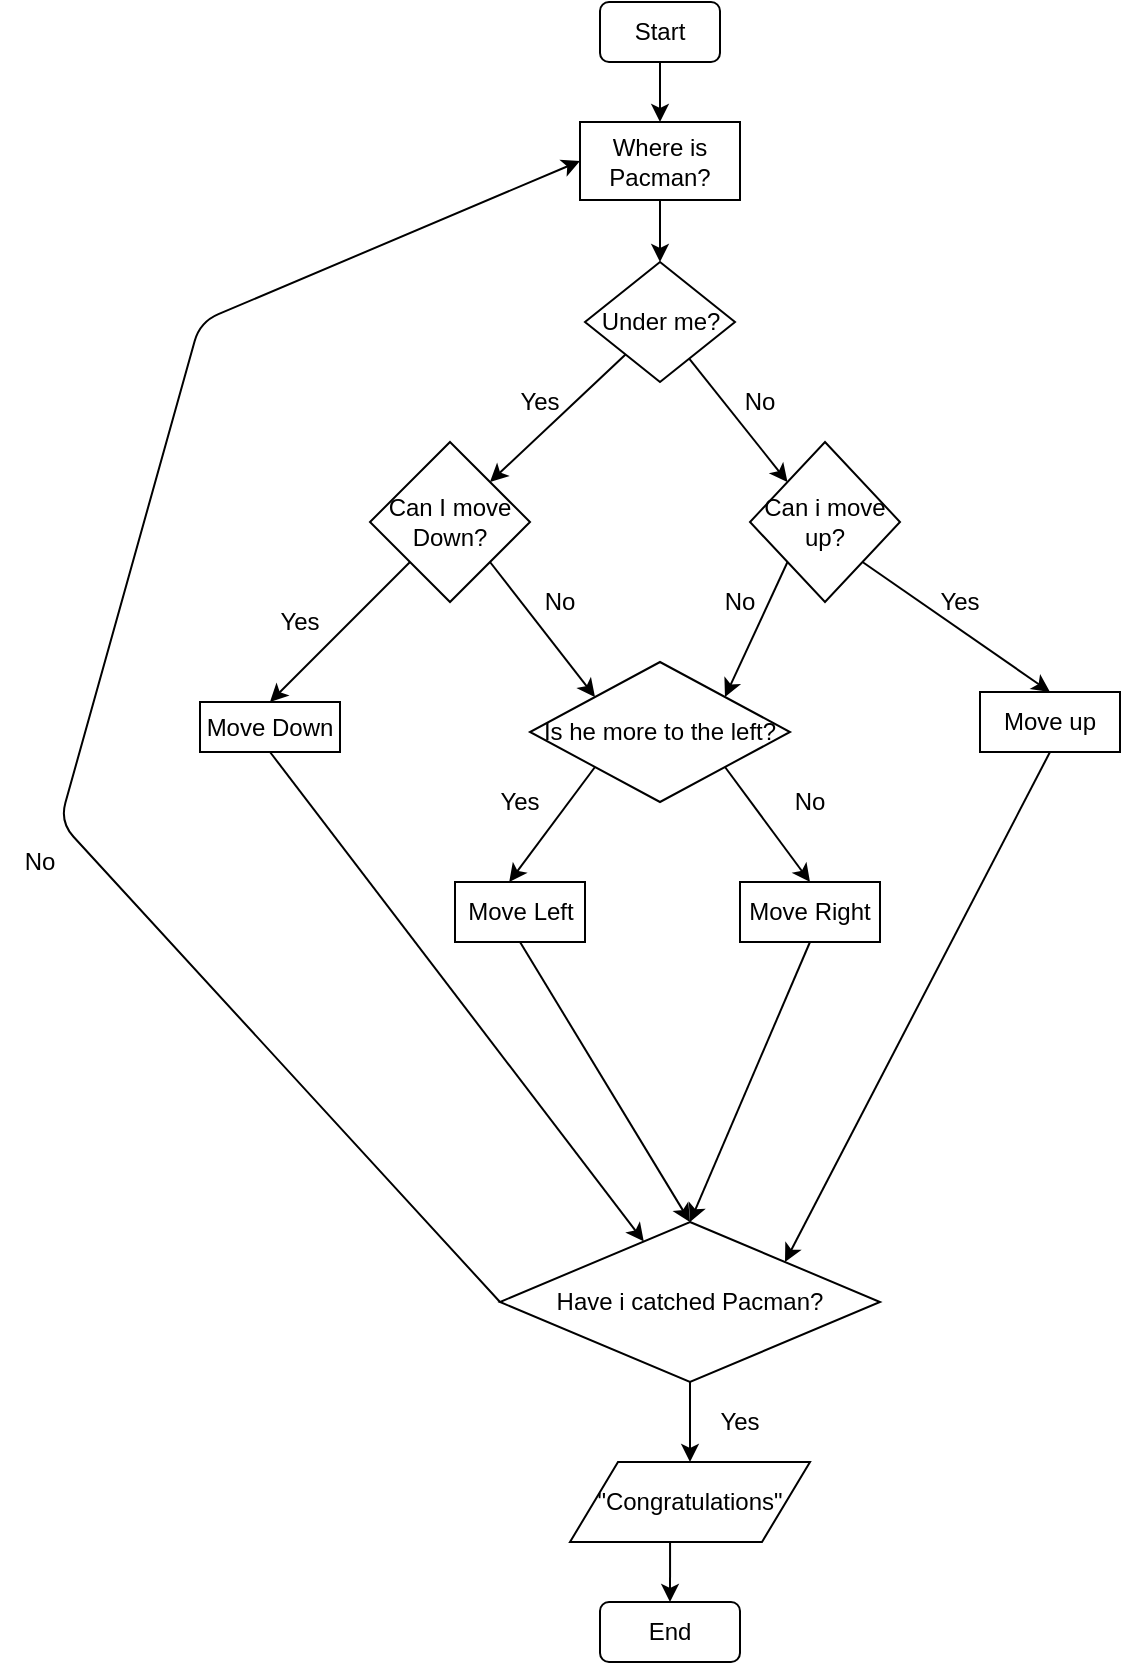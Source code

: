 <mxfile version="13.1.3" type="device"><diagram id="jE2uAiWT7RtDogAEKGc1" name="Page-1"><mxGraphModel dx="1166" dy="760" grid="1" gridSize="10" guides="1" tooltips="1" connect="1" arrows="1" fold="1" page="1" pageScale="1" pageWidth="850" pageHeight="1100" math="0" shadow="0"><root><mxCell id="0"/><mxCell id="1" parent="0"/><mxCell id="51XaxRwEY3ch9J_hGm19-2" value="Start" style="rounded=1;whiteSpace=wrap;html=1;" vertex="1" parent="1"><mxGeometry x="350" y="20" width="60" height="30" as="geometry"/></mxCell><mxCell id="51XaxRwEY3ch9J_hGm19-3" value="" style="endArrow=classic;html=1;exitX=0.5;exitY=1;exitDx=0;exitDy=0;entryX=0.5;entryY=0;entryDx=0;entryDy=0;" edge="1" parent="1" source="51XaxRwEY3ch9J_hGm19-2" target="51XaxRwEY3ch9J_hGm19-4"><mxGeometry width="50" height="50" relative="1" as="geometry"><mxPoint x="400" y="150" as="sourcePoint"/><mxPoint x="410" y="130" as="targetPoint"/></mxGeometry></mxCell><mxCell id="51XaxRwEY3ch9J_hGm19-4" value="Where is Pacman?" style="rounded=0;whiteSpace=wrap;html=1;" vertex="1" parent="1"><mxGeometry x="340" y="80" width="80" height="39" as="geometry"/></mxCell><mxCell id="51XaxRwEY3ch9J_hGm19-5" value="Is he more to the left?" style="rhombus;whiteSpace=wrap;html=1;" vertex="1" parent="1"><mxGeometry x="315" y="350" width="130" height="70" as="geometry"/></mxCell><mxCell id="51XaxRwEY3ch9J_hGm19-6" value="Under me?" style="rhombus;whiteSpace=wrap;html=1;" vertex="1" parent="1"><mxGeometry x="342.5" y="150" width="75" height="60" as="geometry"/></mxCell><mxCell id="51XaxRwEY3ch9J_hGm19-7" value="" style="endArrow=classic;html=1;exitX=0.5;exitY=1;exitDx=0;exitDy=0;entryX=0.5;entryY=0;entryDx=0;entryDy=0;" edge="1" parent="1" source="51XaxRwEY3ch9J_hGm19-4" target="51XaxRwEY3ch9J_hGm19-6"><mxGeometry width="50" height="50" relative="1" as="geometry"><mxPoint x="430" y="280" as="sourcePoint"/><mxPoint x="410" y="240" as="targetPoint"/></mxGeometry></mxCell><mxCell id="51XaxRwEY3ch9J_hGm19-9" value="Yes" style="text;html=1;strokeColor=none;fillColor=none;align=center;verticalAlign=middle;whiteSpace=wrap;rounded=0;" vertex="1" parent="1"><mxGeometry x="300" y="210" width="40" height="20" as="geometry"/></mxCell><mxCell id="51XaxRwEY3ch9J_hGm19-14" value="" style="endArrow=classic;html=1;entryX=0;entryY=0;entryDx=0;entryDy=0;" edge="1" parent="1" source="51XaxRwEY3ch9J_hGm19-6" target="51XaxRwEY3ch9J_hGm19-42"><mxGeometry width="50" height="50" relative="1" as="geometry"><mxPoint x="390" y="410" as="sourcePoint"/><mxPoint x="580" y="280" as="targetPoint"/></mxGeometry></mxCell><mxCell id="51XaxRwEY3ch9J_hGm19-16" value="No" style="text;html=1;strokeColor=none;fillColor=none;align=center;verticalAlign=middle;whiteSpace=wrap;rounded=0;" vertex="1" parent="1"><mxGeometry x="410" y="210" width="40" height="20" as="geometry"/></mxCell><mxCell id="51XaxRwEY3ch9J_hGm19-17" value="Move Down" style="rounded=0;whiteSpace=wrap;html=1;" vertex="1" parent="1"><mxGeometry x="150" y="370" width="70" height="25" as="geometry"/></mxCell><mxCell id="51XaxRwEY3ch9J_hGm19-20" value="Have i catched Pacman?" style="rhombus;whiteSpace=wrap;html=1;" vertex="1" parent="1"><mxGeometry x="300" y="630" width="190" height="80" as="geometry"/></mxCell><mxCell id="51XaxRwEY3ch9J_hGm19-21" value="" style="endArrow=classic;html=1;exitX=0.5;exitY=1;exitDx=0;exitDy=0;" edge="1" parent="1" source="51XaxRwEY3ch9J_hGm19-17" target="51XaxRwEY3ch9J_hGm19-20"><mxGeometry width="50" height="50" relative="1" as="geometry"><mxPoint x="390" y="410" as="sourcePoint"/><mxPoint x="440" y="360" as="targetPoint"/></mxGeometry></mxCell><mxCell id="51XaxRwEY3ch9J_hGm19-22" value="" style="endArrow=classic;html=1;entryX=0;entryY=0.5;entryDx=0;entryDy=0;exitX=0;exitY=0.5;exitDx=0;exitDy=0;" edge="1" parent="1" source="51XaxRwEY3ch9J_hGm19-20" target="51XaxRwEY3ch9J_hGm19-4"><mxGeometry width="50" height="50" relative="1" as="geometry"><mxPoint x="220" y="570" as="sourcePoint"/><mxPoint x="90" y="140" as="targetPoint"/><Array as="points"><mxPoint x="80" y="430"/><mxPoint x="150" y="180"/></Array></mxGeometry></mxCell><mxCell id="51XaxRwEY3ch9J_hGm19-23" value="No" style="text;html=1;strokeColor=none;fillColor=none;align=center;verticalAlign=middle;whiteSpace=wrap;rounded=0;" vertex="1" parent="1"><mxGeometry x="50" y="440" width="40" height="20" as="geometry"/></mxCell><mxCell id="51XaxRwEY3ch9J_hGm19-24" value="" style="endArrow=classic;html=1;exitX=0.5;exitY=1;exitDx=0;exitDy=0;entryX=0.5;entryY=0;entryDx=0;entryDy=0;" edge="1" parent="1" source="51XaxRwEY3ch9J_hGm19-20" target="51XaxRwEY3ch9J_hGm19-28"><mxGeometry width="50" height="50" relative="1" as="geometry"><mxPoint x="390" y="610" as="sourcePoint"/><mxPoint x="410" y="540" as="targetPoint"/></mxGeometry></mxCell><mxCell id="51XaxRwEY3ch9J_hGm19-26" value="Yes" style="text;html=1;strokeColor=none;fillColor=none;align=center;verticalAlign=middle;whiteSpace=wrap;rounded=0;" vertex="1" parent="1"><mxGeometry x="290" y="410" width="40" height="20" as="geometry"/></mxCell><mxCell id="51XaxRwEY3ch9J_hGm19-28" value="&quot;Congratulations&quot;" style="shape=parallelogram;perimeter=parallelogramPerimeter;whiteSpace=wrap;html=1;" vertex="1" parent="1"><mxGeometry x="335" y="750" width="120" height="40" as="geometry"/></mxCell><mxCell id="51XaxRwEY3ch9J_hGm19-29" value="" style="endArrow=classic;html=1;exitX=0.417;exitY=1;exitDx=0;exitDy=0;exitPerimeter=0;entryX=0.5;entryY=0;entryDx=0;entryDy=0;" edge="1" parent="1" source="51XaxRwEY3ch9J_hGm19-28" target="51XaxRwEY3ch9J_hGm19-30"><mxGeometry width="50" height="50" relative="1" as="geometry"><mxPoint x="370" y="710" as="sourcePoint"/><mxPoint x="400" y="660" as="targetPoint"/></mxGeometry></mxCell><mxCell id="51XaxRwEY3ch9J_hGm19-30" value="End" style="rounded=1;whiteSpace=wrap;html=1;" vertex="1" parent="1"><mxGeometry x="350" y="820" width="70" height="30" as="geometry"/></mxCell><mxCell id="51XaxRwEY3ch9J_hGm19-31" value="Move Left" style="rounded=0;whiteSpace=wrap;html=1;" vertex="1" parent="1"><mxGeometry x="277.5" y="460" width="65" height="30" as="geometry"/></mxCell><mxCell id="51XaxRwEY3ch9J_hGm19-32" value="" style="endArrow=classic;html=1;exitX=0;exitY=1;exitDx=0;exitDy=0;entryX=0.417;entryY=0;entryDx=0;entryDy=0;entryPerimeter=0;" edge="1" parent="1" source="51XaxRwEY3ch9J_hGm19-5" target="51XaxRwEY3ch9J_hGm19-31"><mxGeometry width="50" height="50" relative="1" as="geometry"><mxPoint x="590" y="350" as="sourcePoint"/><mxPoint x="640" y="300" as="targetPoint"/></mxGeometry></mxCell><mxCell id="51XaxRwEY3ch9J_hGm19-33" value="Yes" style="text;html=1;strokeColor=none;fillColor=none;align=center;verticalAlign=middle;whiteSpace=wrap;rounded=0;" vertex="1" parent="1"><mxGeometry x="510" y="310" width="40" height="20" as="geometry"/></mxCell><mxCell id="51XaxRwEY3ch9J_hGm19-34" value="" style="endArrow=classic;html=1;exitX=0.5;exitY=1;exitDx=0;exitDy=0;entryX=0.5;entryY=0;entryDx=0;entryDy=0;" edge="1" parent="1" source="51XaxRwEY3ch9J_hGm19-31" target="51XaxRwEY3ch9J_hGm19-20"><mxGeometry width="50" height="50" relative="1" as="geometry"><mxPoint x="560" y="510" as="sourcePoint"/><mxPoint x="610" y="460" as="targetPoint"/></mxGeometry></mxCell><mxCell id="51XaxRwEY3ch9J_hGm19-35" value="Can I move Down?" style="rhombus;whiteSpace=wrap;html=1;" vertex="1" parent="1"><mxGeometry x="235" y="240" width="80" height="80" as="geometry"/></mxCell><mxCell id="51XaxRwEY3ch9J_hGm19-39" value="" style="endArrow=classic;html=1;exitX=0;exitY=1;exitDx=0;exitDy=0;entryX=0.5;entryY=0;entryDx=0;entryDy=0;" edge="1" parent="1" source="51XaxRwEY3ch9J_hGm19-35" target="51XaxRwEY3ch9J_hGm19-17"><mxGeometry width="50" height="50" relative="1" as="geometry"><mxPoint x="110" y="360" as="sourcePoint"/><mxPoint x="160" y="310" as="targetPoint"/></mxGeometry></mxCell><mxCell id="51XaxRwEY3ch9J_hGm19-40" value="Yes" style="text;html=1;strokeColor=none;fillColor=none;align=center;verticalAlign=middle;whiteSpace=wrap;rounded=0;" vertex="1" parent="1"><mxGeometry x="180" y="320" width="40" height="20" as="geometry"/></mxCell><mxCell id="51XaxRwEY3ch9J_hGm19-41" value="" style="endArrow=classic;html=1;exitX=1;exitY=1;exitDx=0;exitDy=0;entryX=0;entryY=0;entryDx=0;entryDy=0;" edge="1" parent="1" source="51XaxRwEY3ch9J_hGm19-35" target="51XaxRwEY3ch9J_hGm19-5"><mxGeometry width="50" height="50" relative="1" as="geometry"><mxPoint x="300" y="390" as="sourcePoint"/><mxPoint x="370" y="360" as="targetPoint"/></mxGeometry></mxCell><mxCell id="51XaxRwEY3ch9J_hGm19-42" value="Can i move up?" style="rhombus;whiteSpace=wrap;html=1;" vertex="1" parent="1"><mxGeometry x="425" y="240" width="75" height="80" as="geometry"/></mxCell><mxCell id="51XaxRwEY3ch9J_hGm19-43" value="" style="endArrow=classic;html=1;entryX=1;entryY=0;entryDx=0;entryDy=0;exitX=0;exitY=1;exitDx=0;exitDy=0;" edge="1" parent="1" source="51XaxRwEY3ch9J_hGm19-42" target="51XaxRwEY3ch9J_hGm19-5"><mxGeometry width="50" height="50" relative="1" as="geometry"><mxPoint x="610" y="410" as="sourcePoint"/><mxPoint x="660" y="360" as="targetPoint"/></mxGeometry></mxCell><mxCell id="51XaxRwEY3ch9J_hGm19-45" value="No" style="text;html=1;strokeColor=none;fillColor=none;align=center;verticalAlign=middle;whiteSpace=wrap;rounded=0;" vertex="1" parent="1"><mxGeometry x="400" y="310" width="40" height="20" as="geometry"/></mxCell><mxCell id="51XaxRwEY3ch9J_hGm19-46" value="Move Right" style="rounded=0;whiteSpace=wrap;html=1;" vertex="1" parent="1"><mxGeometry x="420" y="460" width="70" height="30" as="geometry"/></mxCell><mxCell id="51XaxRwEY3ch9J_hGm19-47" value="" style="endArrow=classic;html=1;exitX=1;exitY=1;exitDx=0;exitDy=0;entryX=0.5;entryY=0;entryDx=0;entryDy=0;" edge="1" parent="1" source="51XaxRwEY3ch9J_hGm19-5" target="51XaxRwEY3ch9J_hGm19-46"><mxGeometry width="50" height="50" relative="1" as="geometry"><mxPoint x="660" y="420" as="sourcePoint"/><mxPoint x="710" y="370" as="targetPoint"/></mxGeometry></mxCell><mxCell id="51XaxRwEY3ch9J_hGm19-48" value="" style="endArrow=classic;html=1;exitX=1;exitY=1;exitDx=0;exitDy=0;entryX=0.5;entryY=0;entryDx=0;entryDy=0;" edge="1" parent="1" source="51XaxRwEY3ch9J_hGm19-42" target="51XaxRwEY3ch9J_hGm19-51"><mxGeometry width="50" height="50" relative="1" as="geometry"><mxPoint x="655" y="300" as="sourcePoint"/><mxPoint x="705" y="250" as="targetPoint"/></mxGeometry></mxCell><mxCell id="51XaxRwEY3ch9J_hGm19-49" value="" style="endArrow=classic;html=1;exitX=0.5;exitY=1;exitDx=0;exitDy=0;entryX=0.5;entryY=0;entryDx=0;entryDy=0;" edge="1" parent="1" source="51XaxRwEY3ch9J_hGm19-46" target="51XaxRwEY3ch9J_hGm19-20"><mxGeometry width="50" height="50" relative="1" as="geometry"><mxPoint x="570" y="580" as="sourcePoint"/><mxPoint x="620" y="530" as="targetPoint"/></mxGeometry></mxCell><mxCell id="51XaxRwEY3ch9J_hGm19-50" value="No" style="text;html=1;strokeColor=none;fillColor=none;align=center;verticalAlign=middle;whiteSpace=wrap;rounded=0;" vertex="1" parent="1"><mxGeometry x="310" y="310" width="40" height="20" as="geometry"/></mxCell><mxCell id="51XaxRwEY3ch9J_hGm19-51" value="Move up" style="rounded=0;whiteSpace=wrap;html=1;" vertex="1" parent="1"><mxGeometry x="540" y="365" width="70" height="30" as="geometry"/></mxCell><mxCell id="51XaxRwEY3ch9J_hGm19-52" value="" style="endArrow=classic;html=1;exitX=0.5;exitY=1;exitDx=0;exitDy=0;entryX=1;entryY=0;entryDx=0;entryDy=0;" edge="1" parent="1" source="51XaxRwEY3ch9J_hGm19-51" target="51XaxRwEY3ch9J_hGm19-20"><mxGeometry width="50" height="50" relative="1" as="geometry"><mxPoint x="640" y="540" as="sourcePoint"/><mxPoint x="690" y="490" as="targetPoint"/></mxGeometry></mxCell><mxCell id="51XaxRwEY3ch9J_hGm19-53" value="No" style="text;html=1;strokeColor=none;fillColor=none;align=center;verticalAlign=middle;whiteSpace=wrap;rounded=0;" vertex="1" parent="1"><mxGeometry x="435" y="410" width="40" height="20" as="geometry"/></mxCell><mxCell id="51XaxRwEY3ch9J_hGm19-54" value="" style="endArrow=classic;html=1;entryX=1;entryY=0;entryDx=0;entryDy=0;" edge="1" parent="1" source="51XaxRwEY3ch9J_hGm19-6" target="51XaxRwEY3ch9J_hGm19-35"><mxGeometry width="50" height="50" relative="1" as="geometry"><mxPoint x="160" y="190" as="sourcePoint"/><mxPoint x="210" y="140" as="targetPoint"/></mxGeometry></mxCell><mxCell id="51XaxRwEY3ch9J_hGm19-55" value="Yes" style="text;html=1;strokeColor=none;fillColor=none;align=center;verticalAlign=middle;whiteSpace=wrap;rounded=0;" vertex="1" parent="1"><mxGeometry x="400" y="720" width="40" height="20" as="geometry"/></mxCell></root></mxGraphModel></diagram></mxfile>